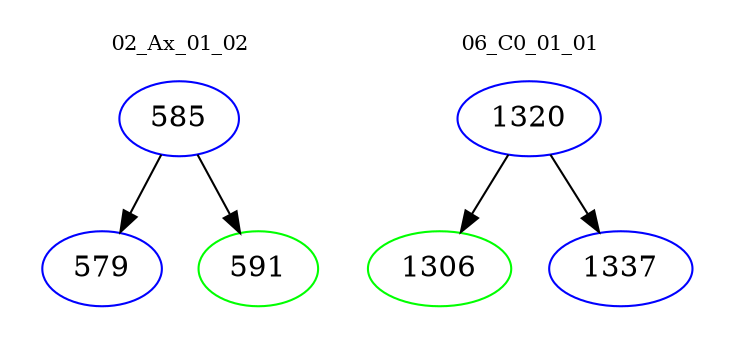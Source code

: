 digraph{
subgraph cluster_0 {
color = white
label = "02_Ax_01_02";
fontsize=10;
T0_585 [label="585", color="blue"]
T0_585 -> T0_579 [color="black"]
T0_579 [label="579", color="blue"]
T0_585 -> T0_591 [color="black"]
T0_591 [label="591", color="green"]
}
subgraph cluster_1 {
color = white
label = "06_C0_01_01";
fontsize=10;
T1_1320 [label="1320", color="blue"]
T1_1320 -> T1_1306 [color="black"]
T1_1306 [label="1306", color="green"]
T1_1320 -> T1_1337 [color="black"]
T1_1337 [label="1337", color="blue"]
}
}
